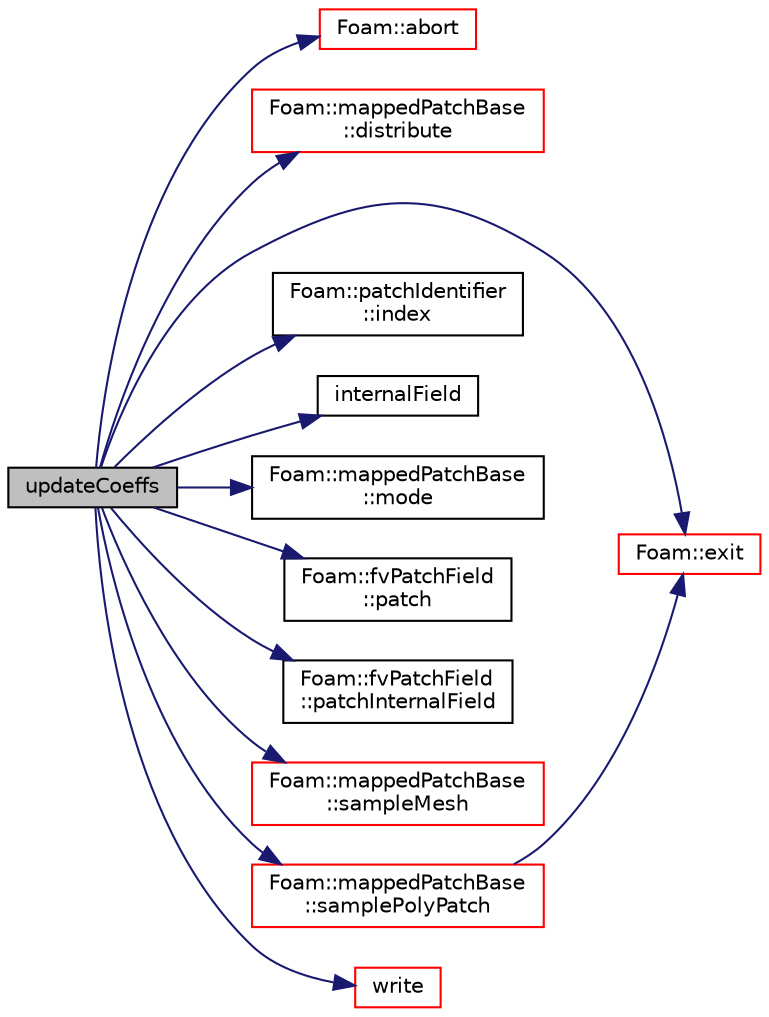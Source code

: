 digraph "updateCoeffs"
{
  bgcolor="transparent";
  edge [fontname="Helvetica",fontsize="10",labelfontname="Helvetica",labelfontsize="10"];
  node [fontname="Helvetica",fontsize="10",shape=record];
  rankdir="LR";
  Node1 [label="updateCoeffs",height=0.2,width=0.4,color="black", fillcolor="grey75", style="filled", fontcolor="black"];
  Node1 -> Node2 [color="midnightblue",fontsize="10",style="solid",fontname="Helvetica"];
  Node2 [label="Foam::abort",height=0.2,width=0.4,color="red",URL="$a10742.html#a447107a607d03e417307c203fa5fb44b"];
  Node1 -> Node3 [color="midnightblue",fontsize="10",style="solid",fontname="Helvetica"];
  Node3 [label="Foam::mappedPatchBase\l::distribute",height=0.2,width=0.4,color="red",URL="$a01424.html#a19634e92e19466f33831b6908d0a4fab",tooltip="Wrapper around map/interpolate data distribution. "];
  Node1 -> Node4 [color="midnightblue",fontsize="10",style="solid",fontname="Helvetica"];
  Node4 [label="Foam::exit",height=0.2,width=0.4,color="red",URL="$a10742.html#a06ca7250d8e89caf05243ec094843642"];
  Node1 -> Node5 [color="midnightblue",fontsize="10",style="solid",fontname="Helvetica"];
  Node5 [label="Foam::patchIdentifier\l::index",height=0.2,width=0.4,color="black",URL="$a01805.html#a7d1e8acadb27bd2b4e61457d47b71b6f",tooltip="Return the index of this patch in the boundaryMesh. "];
  Node1 -> Node6 [color="midnightblue",fontsize="10",style="solid",fontname="Helvetica"];
  Node6 [label="internalField",height=0.2,width=0.4,color="black",URL="$a05104.html#a8ebe4b4fc9818c2626b9c98a7ef1a16a"];
  Node1 -> Node7 [color="midnightblue",fontsize="10",style="solid",fontname="Helvetica"];
  Node7 [label="Foam::mappedPatchBase\l::mode",height=0.2,width=0.4,color="black",URL="$a01424.html#a4e406e5a39a00e397a643d0743736079",tooltip="What to sample. "];
  Node1 -> Node8 [color="midnightblue",fontsize="10",style="solid",fontname="Helvetica"];
  Node8 [label="Foam::fvPatchField\l::patch",height=0.2,width=0.4,color="black",URL="$a00889.html#ad735de1fbd0f85c12ad0c37deb62d22c",tooltip="Return patch. "];
  Node1 -> Node9 [color="midnightblue",fontsize="10",style="solid",fontname="Helvetica"];
  Node9 [label="Foam::fvPatchField\l::patchInternalField",height=0.2,width=0.4,color="black",URL="$a00889.html#a7297309ea242a9e6c0ace823006bfb2e",tooltip="Return internal field next to patch as patch field. "];
  Node1 -> Node10 [color="midnightblue",fontsize="10",style="solid",fontname="Helvetica"];
  Node10 [label="Foam::mappedPatchBase\l::sampleMesh",height=0.2,width=0.4,color="red",URL="$a01424.html#a80e7d2240854cf86b347a95cb1bab341",tooltip="Get the region mesh. "];
  Node1 -> Node11 [color="midnightblue",fontsize="10",style="solid",fontname="Helvetica"];
  Node11 [label="Foam::mappedPatchBase\l::samplePolyPatch",height=0.2,width=0.4,color="red",URL="$a01424.html#a3434acc5afba1f7b7b8f4c573befd8b3",tooltip="Get the patch on the region. "];
  Node11 -> Node4 [color="midnightblue",fontsize="10",style="solid",fontname="Helvetica"];
  Node1 -> Node12 [color="midnightblue",fontsize="10",style="solid",fontname="Helvetica"];
  Node12 [label="write",height=0.2,width=0.4,color="red",URL="$a01419.html#a0941061ad5a26be83b4107d05750ace6",tooltip="Write. "];
}
